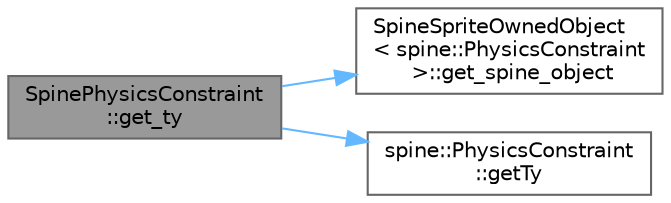 digraph "SpinePhysicsConstraint::get_ty"
{
 // LATEX_PDF_SIZE
  bgcolor="transparent";
  edge [fontname=Helvetica,fontsize=10,labelfontname=Helvetica,labelfontsize=10];
  node [fontname=Helvetica,fontsize=10,shape=box,height=0.2,width=0.4];
  rankdir="LR";
  Node1 [id="Node000001",label="SpinePhysicsConstraint\l::get_ty",height=0.2,width=0.4,color="gray40", fillcolor="grey60", style="filled", fontcolor="black",tooltip=" "];
  Node1 -> Node2 [id="edge3_Node000001_Node000002",color="steelblue1",style="solid",tooltip=" "];
  Node2 [id="Node000002",label="SpineSpriteOwnedObject\l\< spine::PhysicsConstraint\l \>::get_spine_object",height=0.2,width=0.4,color="grey40", fillcolor="white", style="filled",URL="$class_spine_sprite_owned_object.html#aba9c7c6ef398e3803ce5e59db1a54271",tooltip=" "];
  Node1 -> Node3 [id="edge4_Node000001_Node000003",color="steelblue1",style="solid",tooltip=" "];
  Node3 [id="Node000003",label="spine::PhysicsConstraint\l::getTy",height=0.2,width=0.4,color="grey40", fillcolor="white", style="filled",URL="$classspine_1_1_physics_constraint.html#ab520b3b83493610279b48f8555b11a8b",tooltip=" "];
}
